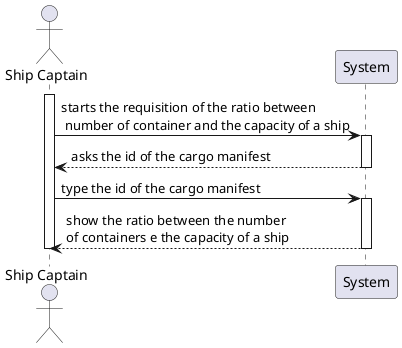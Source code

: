 @startuml
'https://plantuml.com/sequence-diagram
actor "Ship Captain" as SC
participant "System" as SY

activate SC
SC->SY : starts the requisition of the ratio between\n number of container and the capacity of a ship
activate SY

SY --> SC : asks the id of the cargo manifest
deactivate SY
SC -> SY : type the id of the cargo manifest
activate SY
SY-->SC : show the ratio between the number \nof containers e the capacity of a ship
deactivate SY
deactivate SC

@enduml